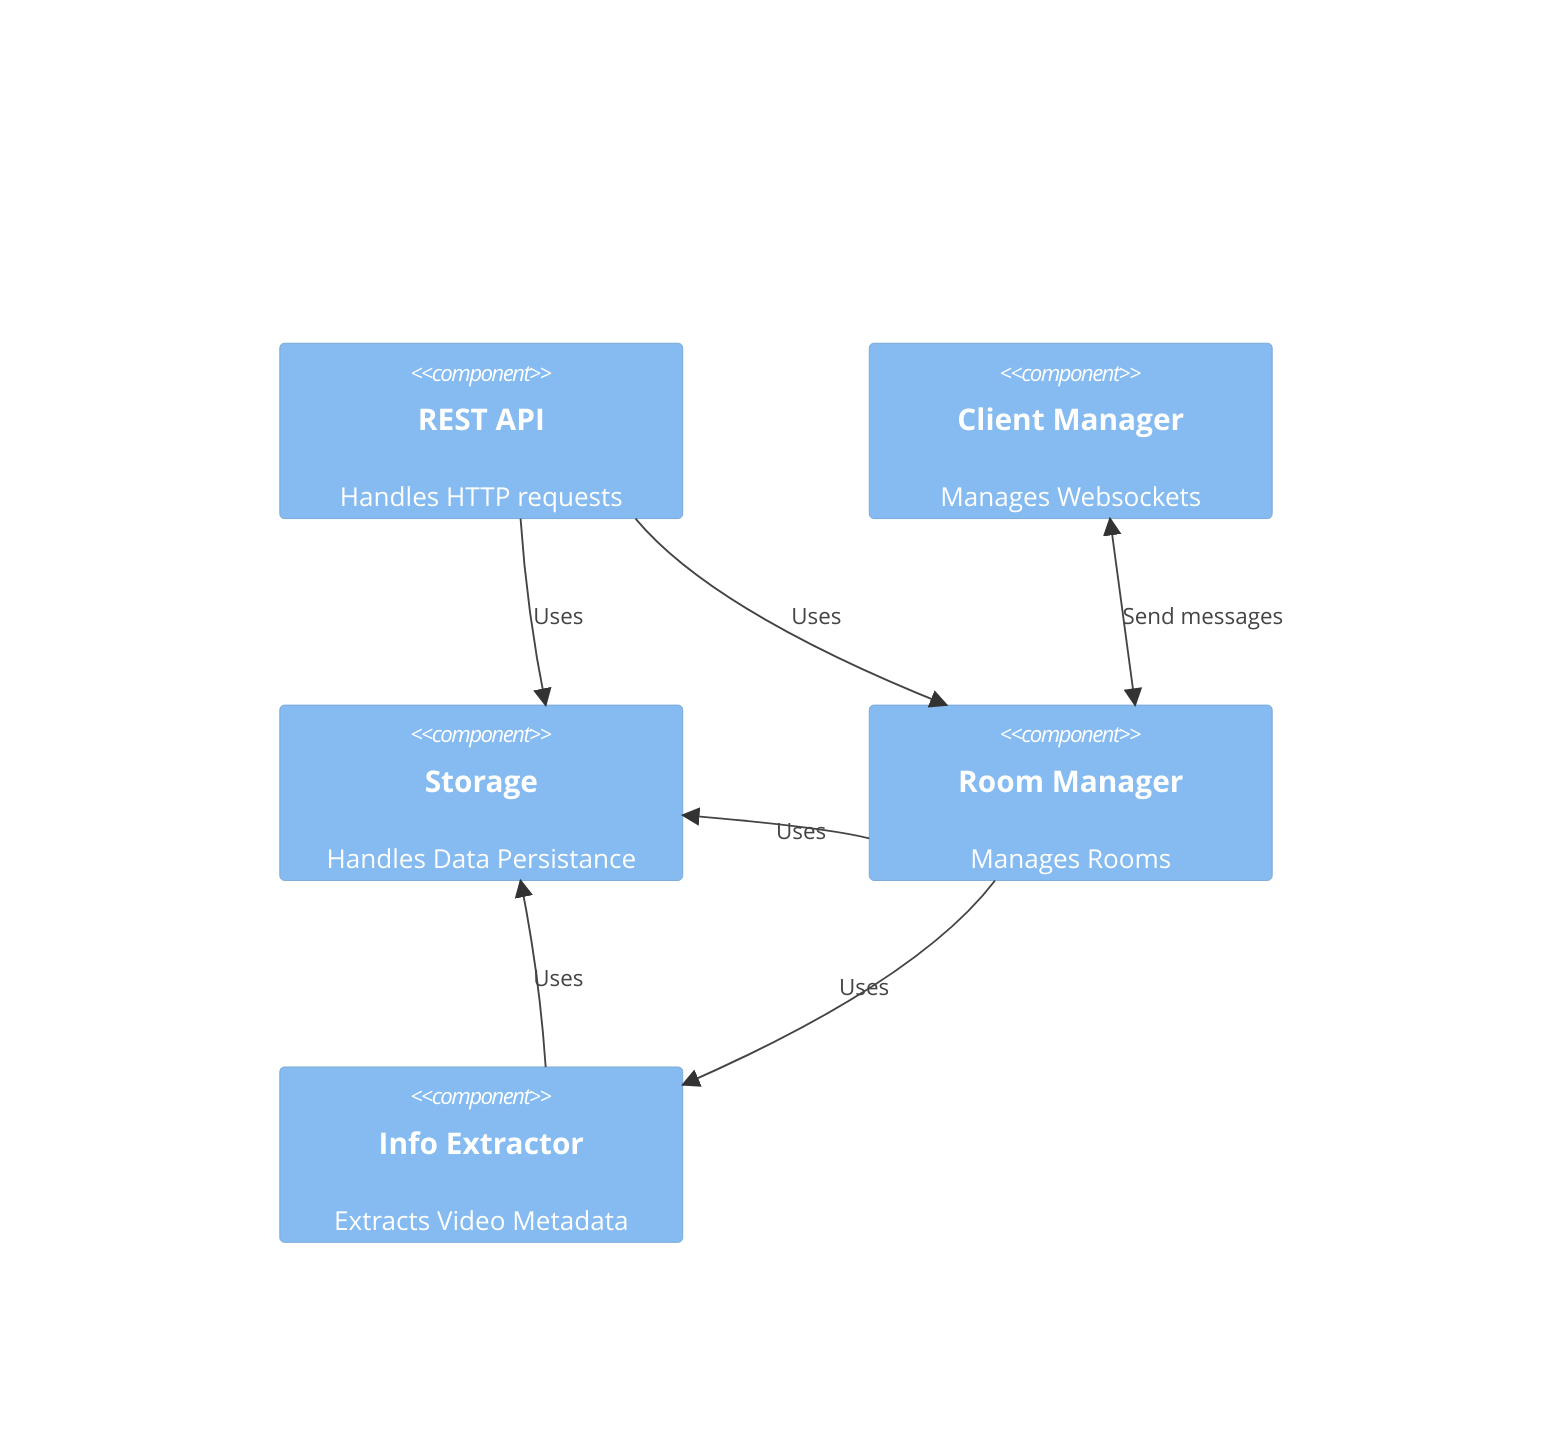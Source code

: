 C4Component
    Component(api, "REST API", "", "Handles HTTP requests")
    Component(clientman, "Client Manager", "", "Manages Websockets")
    Component(storage, "Storage", "", "Handles Data Persistance")
    Component(roomman, "Room Manager", "", "Manages Rooms")
    Component(infoext, "Info Extractor", "", "Extracts Video Metadata")

    BiRel(roomman, clientman, "Send messages")
    Rel(api, roomman, "Uses")
    Rel(roomman, infoext, "Uses")
    Rel(api, storage, "Uses")
    Rel(roomman, storage, "Uses")
    Rel(infoext, storage, "Uses")

    UpdateLayoutConfig($c4ShapeInRow="2", $c4BoundaryInRow="1")